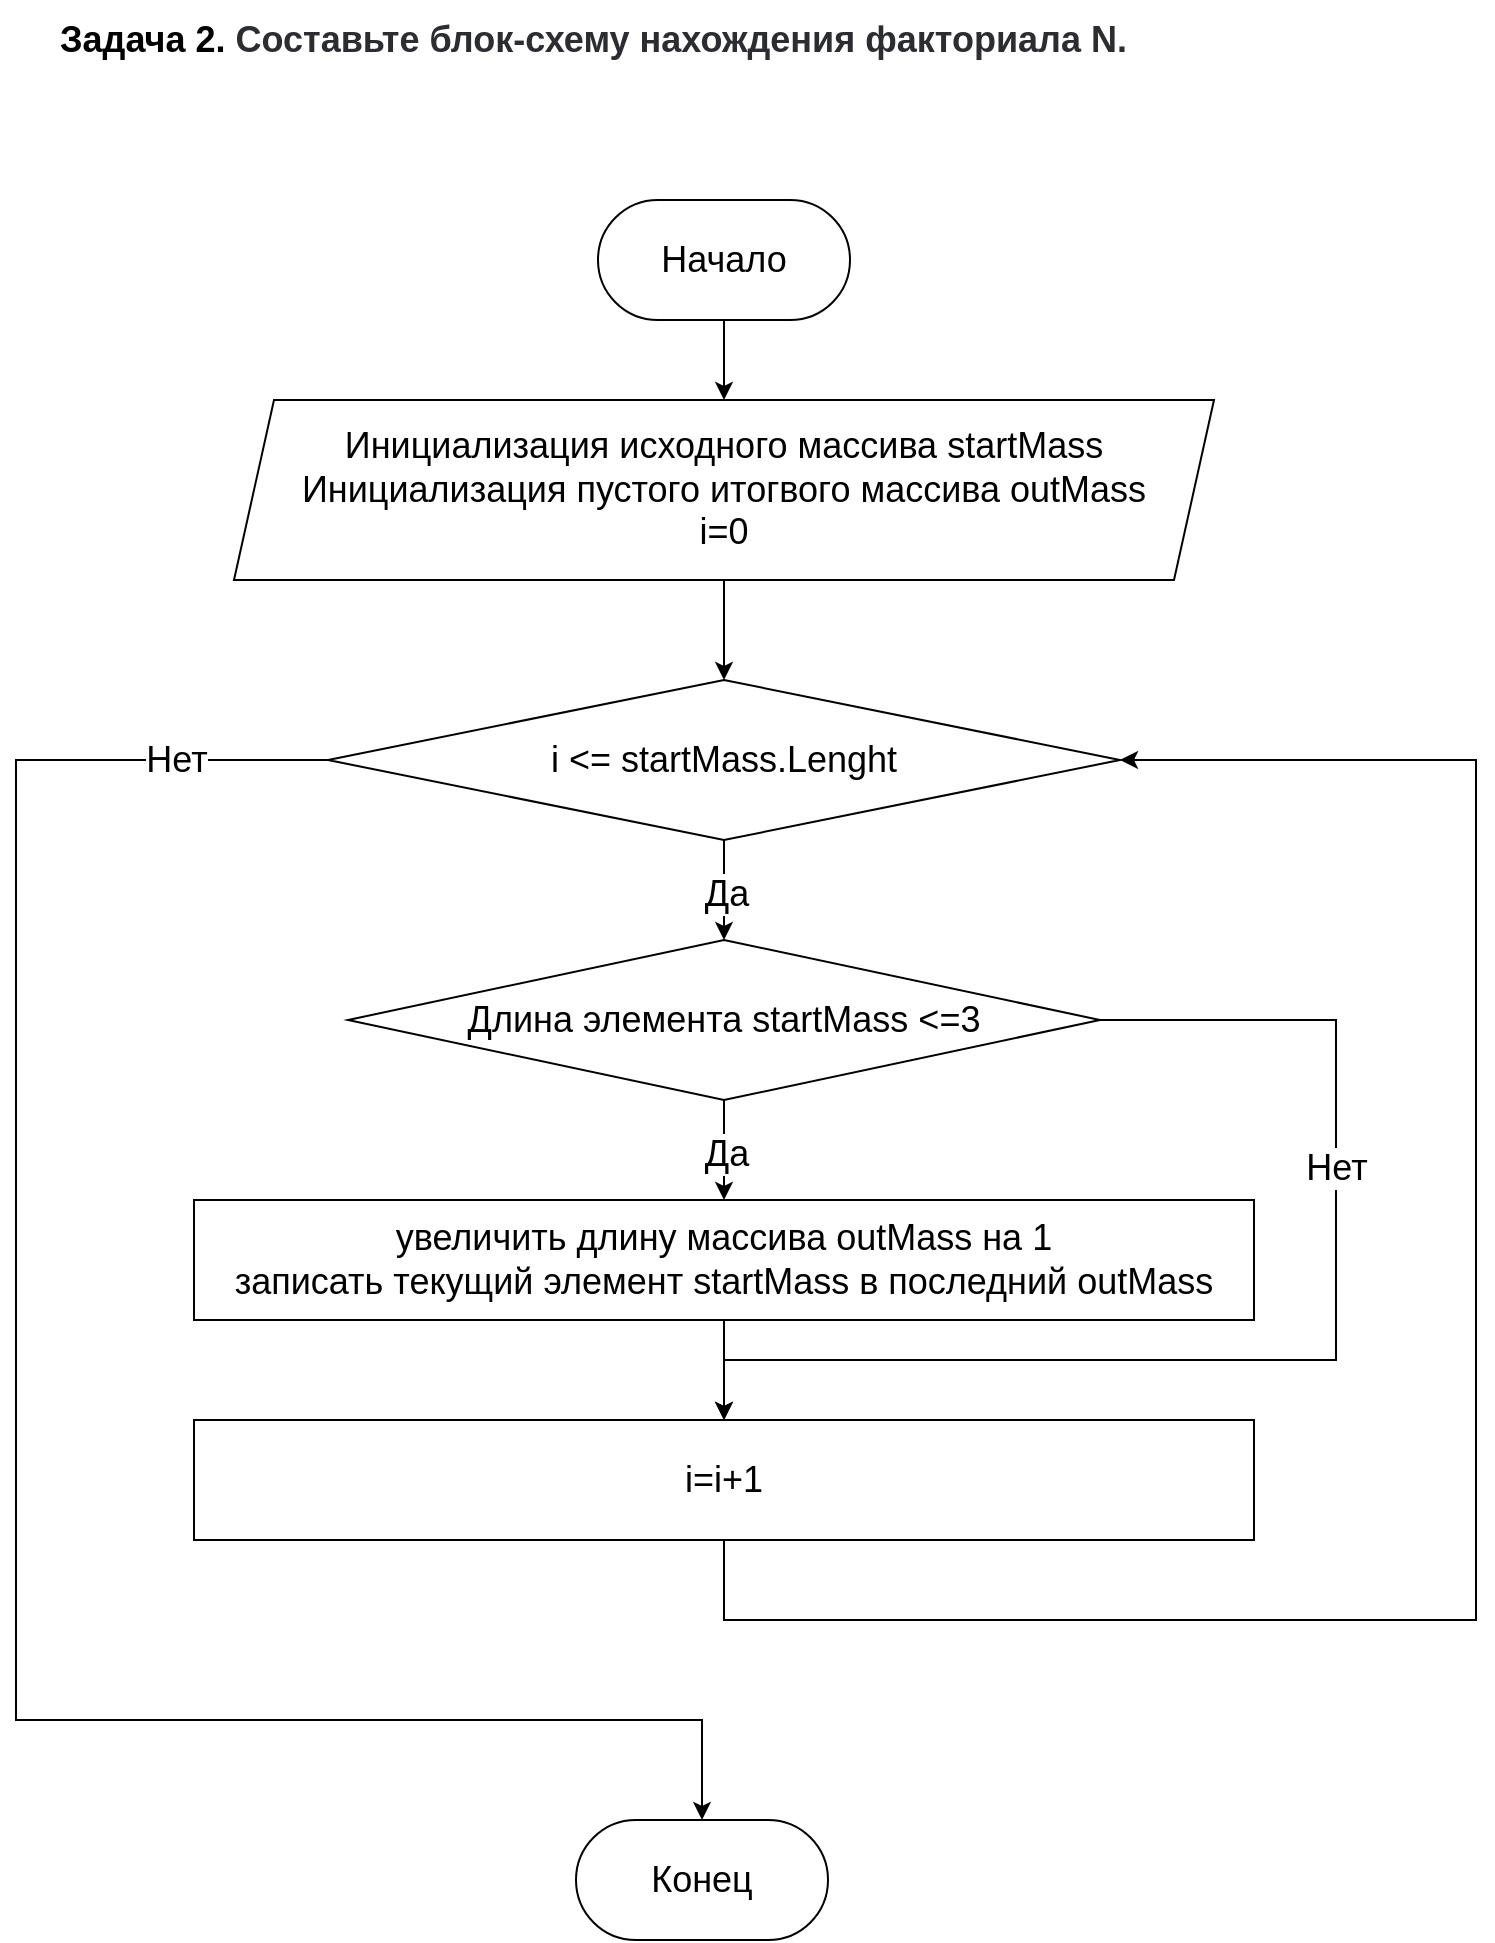 <mxfile version="20.3.0" type="device"><diagram id="oVsbBfFo1vWaQrDzZuuF" name="Chart"><mxGraphModel dx="1422" dy="905" grid="1" gridSize="10" guides="1" tooltips="1" connect="1" arrows="1" fold="1" page="1" pageScale="1" pageWidth="827" pageHeight="1169" math="0" shadow="0"><root><mxCell id="0"/><mxCell id="1" parent="0"/><mxCell id="JPyw6ZI3owSYtPnE7ZVq-1" value="&lt;font style=&quot;font-size: 18px;&quot;&gt;&lt;font style=&quot;&quot;&gt;Задача 2.&amp;nbsp;&lt;/font&gt;&lt;span style=&quot;color: rgb(44, 45, 48); background-color: rgb(255, 255, 255);&quot;&gt;Составьте блок-схему нахождения факториала N.&lt;/span&gt;&lt;/font&gt;" style="text;html=1;align=left;verticalAlign=middle;resizable=0;points=[];autosize=1;strokeColor=none;fillColor=none;fontStyle=1" parent="1" vertex="1"><mxGeometry x="80" y="50" width="560" height="40" as="geometry"/></mxCell><mxCell id="D59QqmMTEYNJ5HStRd14-1" style="edgeStyle=orthogonalEdgeStyle;rounded=0;orthogonalLoop=1;jettySize=auto;html=1;entryX=0.5;entryY=0;entryDx=0;entryDy=0;fontSize=18;" parent="1" source="D59QqmMTEYNJ5HStRd14-2" target="cBCJf1UNmgRrNjEyb2KF-2" edge="1"><mxGeometry relative="1" as="geometry"><mxPoint x="414" y="278" as="targetPoint"/></mxGeometry></mxCell><mxCell id="D59QqmMTEYNJ5HStRd14-2" value="&lt;font style=&quot;font-size: 18px;&quot;&gt;Начало&lt;/font&gt;" style="rounded=1;whiteSpace=wrap;html=1;arcSize=50;" parent="1" vertex="1"><mxGeometry x="351" y="150" width="126" height="60" as="geometry"/></mxCell><mxCell id="FTMAfrPeOqulDja4eUtf-9" style="edgeStyle=orthogonalEdgeStyle;rounded=0;orthogonalLoop=1;jettySize=auto;html=1;exitX=0.5;exitY=1;exitDx=0;exitDy=0;entryX=0.5;entryY=0;entryDx=0;entryDy=0;fontFamily=Helvetica;fontSize=18;" parent="1" source="cBCJf1UNmgRrNjEyb2KF-2" target="FTMAfrPeOqulDja4eUtf-1" edge="1"><mxGeometry relative="1" as="geometry"><mxPoint x="414" y="350" as="sourcePoint"/></mxGeometry></mxCell><mxCell id="cBCJf1UNmgRrNjEyb2KF-8" style="edgeStyle=orthogonalEdgeStyle;rounded=0;orthogonalLoop=1;jettySize=auto;html=1;exitX=0.5;exitY=1;exitDx=0;exitDy=0;entryX=0.5;entryY=0;entryDx=0;entryDy=0;" edge="1" parent="1" source="D59QqmMTEYNJ5HStRd14-6" target="cBCJf1UNmgRrNjEyb2KF-6"><mxGeometry relative="1" as="geometry"/></mxCell><mxCell id="D59QqmMTEYNJ5HStRd14-6" value="увеличить длину массива outMass на 1&lt;br&gt;записать текущий элемент startMass в последний outMass" style="rounded=0;whiteSpace=wrap;html=1;fontSize=18;" parent="1" vertex="1"><mxGeometry x="149" y="650" width="530" height="60" as="geometry"/></mxCell><mxCell id="FTMAfrPeOqulDja4eUtf-3" style="edgeStyle=orthogonalEdgeStyle;rounded=0;orthogonalLoop=1;jettySize=auto;html=1;entryX=0.5;entryY=0;entryDx=0;entryDy=0;fontFamily=Helvetica;fontSize=18;" parent="1" source="FTMAfrPeOqulDja4eUtf-1" target="FTMAfrPeOqulDja4eUtf-14" edge="1"><mxGeometry relative="1" as="geometry"><Array as="points"><mxPoint x="60" y="430"/><mxPoint x="60" y="910"/><mxPoint x="403" y="910"/></Array><mxPoint x="343" y="960" as="targetPoint"/></mxGeometry></mxCell><mxCell id="FTMAfrPeOqulDja4eUtf-10" value="Нет" style="edgeLabel;html=1;align=center;verticalAlign=middle;resizable=0;points=[];fontSize=18;fontFamily=Helvetica;" parent="FTMAfrPeOqulDja4eUtf-3" vertex="1" connectable="0"><mxGeometry x="-0.617" y="2" relative="1" as="geometry"><mxPoint x="78" y="-41" as="offset"/></mxGeometry></mxCell><mxCell id="FTMAfrPeOqulDja4eUtf-12" style="edgeStyle=orthogonalEdgeStyle;rounded=0;orthogonalLoop=1;jettySize=auto;html=1;exitX=0.5;exitY=1;exitDx=0;exitDy=0;entryX=0.5;entryY=0;entryDx=0;entryDy=0;fontFamily=Helvetica;fontSize=18;" parent="1" source="FTMAfrPeOqulDja4eUtf-1" target="cBCJf1UNmgRrNjEyb2KF-3" edge="1"><mxGeometry relative="1" as="geometry"><Array as="points"/></mxGeometry></mxCell><mxCell id="FTMAfrPeOqulDja4eUtf-13" value="Да" style="edgeLabel;html=1;align=center;verticalAlign=middle;resizable=0;points=[];fontSize=18;fontFamily=Helvetica;" parent="FTMAfrPeOqulDja4eUtf-12" vertex="1" connectable="0"><mxGeometry x="-0.307" y="4" relative="1" as="geometry"><mxPoint x="-3" y="9" as="offset"/></mxGeometry></mxCell><mxCell id="FTMAfrPeOqulDja4eUtf-1" value="i &amp;lt;= startMass.Lenght" style="rhombus;whiteSpace=wrap;html=1;fontFamily=Helvetica;fontSize=18;" parent="1" vertex="1"><mxGeometry x="216" y="390" width="396" height="80" as="geometry"/></mxCell><mxCell id="FTMAfrPeOqulDja4eUtf-14" value="&lt;font style=&quot;font-size: 18px;&quot;&gt;Конец&lt;/font&gt;" style="rounded=1;whiteSpace=wrap;html=1;arcSize=50;" parent="1" vertex="1"><mxGeometry x="340" y="960" width="126" height="60" as="geometry"/></mxCell><mxCell id="cBCJf1UNmgRrNjEyb2KF-2" value="Инициализация исходного массива startMass&lt;br&gt;Инициализация пустого итогвого массива outMass&lt;br&gt;i=0" style="shape=parallelogram;perimeter=parallelogramPerimeter;whiteSpace=wrap;html=1;fixedSize=1;fontSize=18;" vertex="1" parent="1"><mxGeometry x="169" y="250" width="490" height="90" as="geometry"/></mxCell><mxCell id="cBCJf1UNmgRrNjEyb2KF-3" value="Длина элемента startMass &amp;lt;=3" style="rhombus;whiteSpace=wrap;html=1;fontFamily=Helvetica;fontSize=18;" vertex="1" parent="1"><mxGeometry x="226" y="520" width="376" height="80" as="geometry"/></mxCell><mxCell id="cBCJf1UNmgRrNjEyb2KF-4" style="edgeStyle=orthogonalEdgeStyle;rounded=0;orthogonalLoop=1;jettySize=auto;html=1;exitX=0.5;exitY=1;exitDx=0;exitDy=0;entryX=0.5;entryY=0;entryDx=0;entryDy=0;fontFamily=Helvetica;fontSize=18;" edge="1" parent="1" source="cBCJf1UNmgRrNjEyb2KF-3" target="D59QqmMTEYNJ5HStRd14-6"><mxGeometry relative="1" as="geometry"><Array as="points"/><mxPoint x="414" y="470" as="sourcePoint"/><mxPoint x="414" y="520" as="targetPoint"/></mxGeometry></mxCell><mxCell id="cBCJf1UNmgRrNjEyb2KF-5" value="Да" style="edgeLabel;html=1;align=center;verticalAlign=middle;resizable=0;points=[];fontSize=18;fontFamily=Helvetica;" vertex="1" connectable="0" parent="cBCJf1UNmgRrNjEyb2KF-4"><mxGeometry x="-0.307" y="4" relative="1" as="geometry"><mxPoint x="-3" y="9" as="offset"/></mxGeometry></mxCell><mxCell id="cBCJf1UNmgRrNjEyb2KF-6" value="i=i+1" style="rounded=0;whiteSpace=wrap;html=1;fontSize=18;" vertex="1" parent="1"><mxGeometry x="149" y="760" width="530" height="60" as="geometry"/></mxCell><mxCell id="cBCJf1UNmgRrNjEyb2KF-10" style="edgeStyle=orthogonalEdgeStyle;rounded=0;orthogonalLoop=1;jettySize=auto;html=1;entryX=0.5;entryY=0;entryDx=0;entryDy=0;fontFamily=Helvetica;fontSize=18;exitX=1;exitY=0.5;exitDx=0;exitDy=0;" edge="1" parent="1" source="cBCJf1UNmgRrNjEyb2KF-3" target="cBCJf1UNmgRrNjEyb2KF-6"><mxGeometry relative="1" as="geometry"><Array as="points"><mxPoint x="720" y="560"/><mxPoint x="720" y="730"/><mxPoint x="414" y="730"/></Array><mxPoint x="216" y="430" as="sourcePoint"/><mxPoint x="343" y="960" as="targetPoint"/></mxGeometry></mxCell><mxCell id="cBCJf1UNmgRrNjEyb2KF-11" value="Нет" style="edgeLabel;html=1;align=center;verticalAlign=middle;resizable=0;points=[];fontSize=18;fontFamily=Helvetica;" vertex="1" connectable="0" parent="cBCJf1UNmgRrNjEyb2KF-10"><mxGeometry x="-0.617" y="2" relative="1" as="geometry"><mxPoint x="-2" y="72" as="offset"/></mxGeometry></mxCell><mxCell id="cBCJf1UNmgRrNjEyb2KF-17" style="edgeStyle=orthogonalEdgeStyle;rounded=0;orthogonalLoop=1;jettySize=auto;html=1;entryX=1;entryY=0.5;entryDx=0;entryDy=0;fontFamily=Helvetica;fontSize=18;exitX=0.5;exitY=1;exitDx=0;exitDy=0;" edge="1" parent="1" source="cBCJf1UNmgRrNjEyb2KF-6" target="FTMAfrPeOqulDja4eUtf-1"><mxGeometry relative="1" as="geometry"><Array as="points"><mxPoint x="414" y="860"/><mxPoint x="790" y="860"/><mxPoint x="790" y="430"/></Array><mxPoint x="920" y="850" as="sourcePoint"/><mxPoint x="1103" y="760" as="targetPoint"/></mxGeometry></mxCell></root></mxGraphModel></diagram></mxfile>